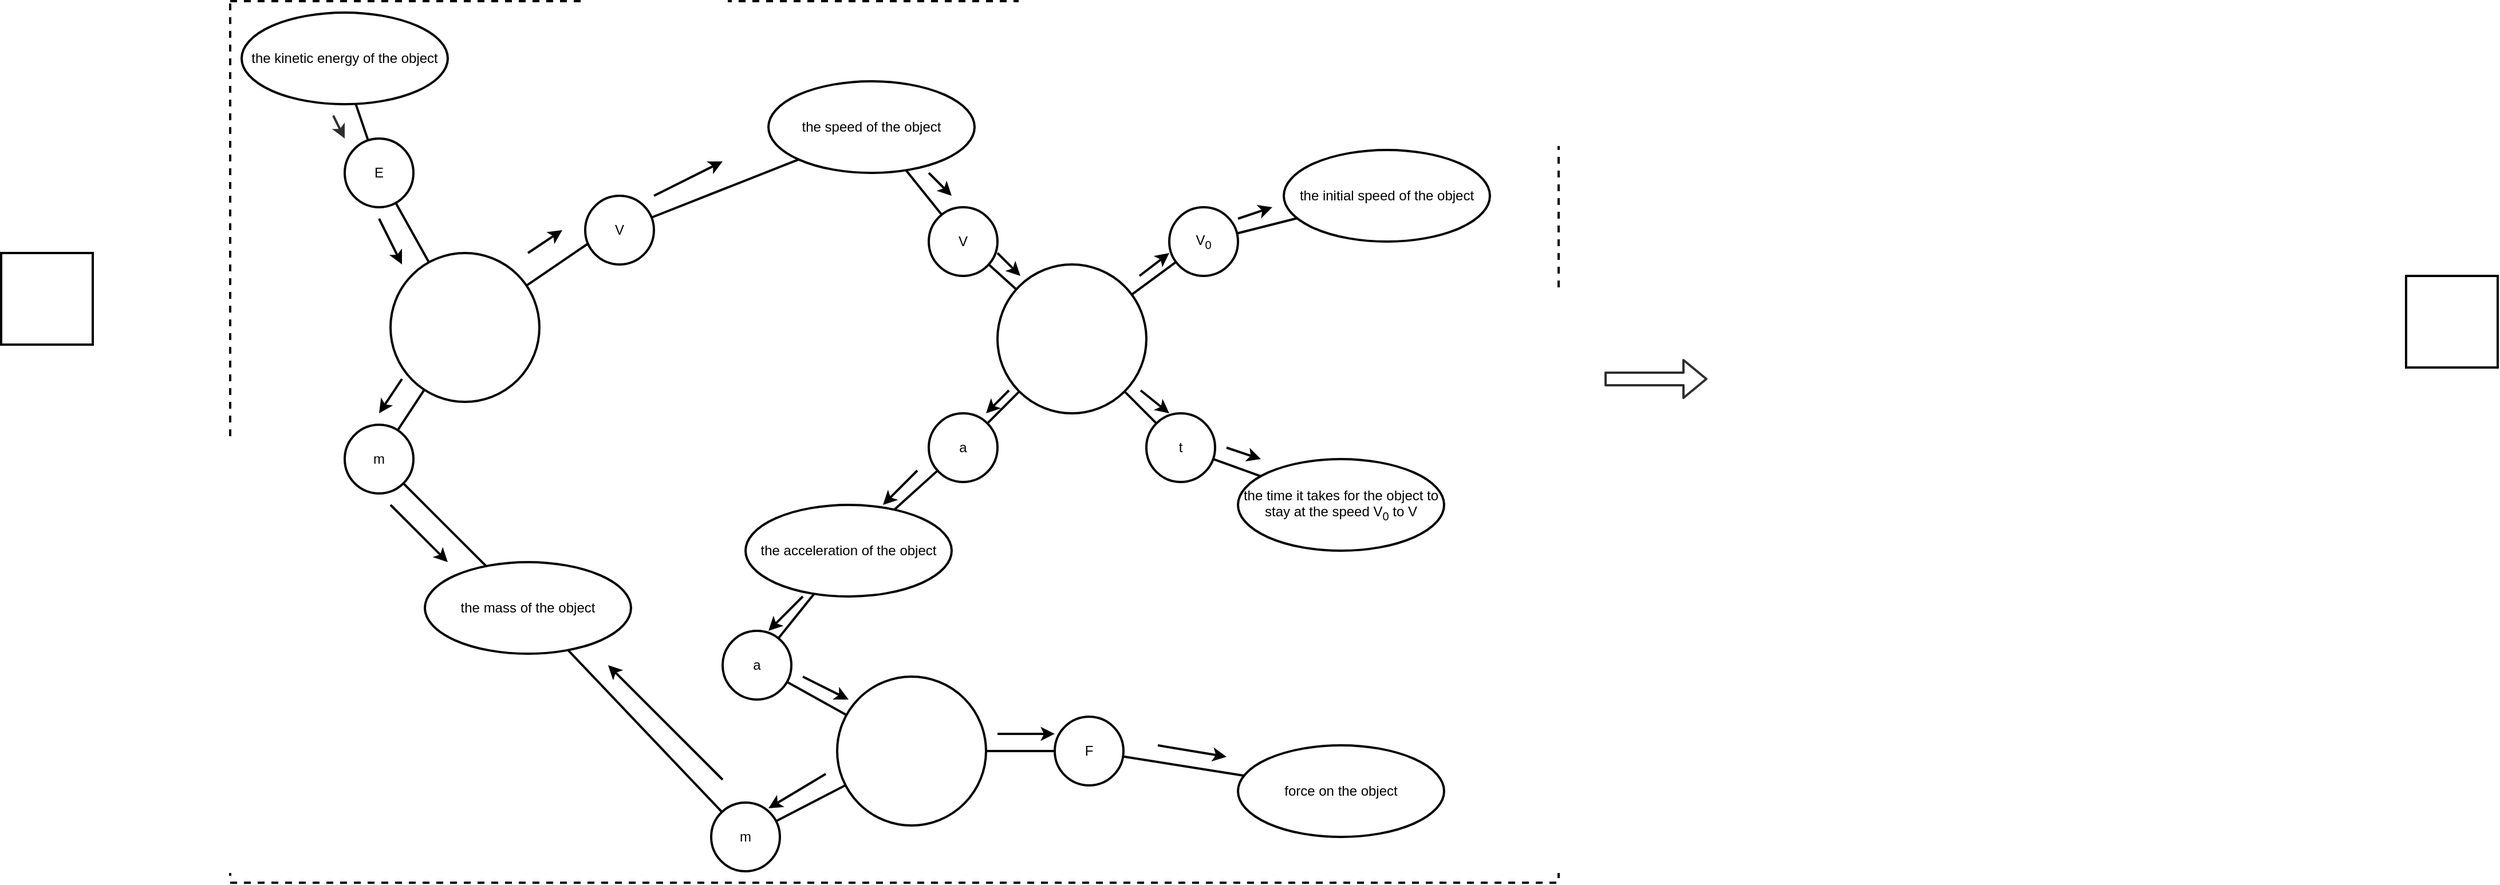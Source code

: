 <mxfile version="15.2.9" type="github">
  <diagram id="e2f8UOxBALeGFoRiLz6O" name="Page-1">
    <mxGraphModel dx="2324" dy="802" grid="1" gridSize="10" guides="1" tooltips="1" connect="1" arrows="1" fold="1" page="1" pageScale="1" pageWidth="827" pageHeight="1169" math="0" shadow="0">
      <root>
        <mxCell id="0" />
        <mxCell id="1" parent="0" />
        <mxCell id="zpYSAieVbMIGZObQS8ql-33" value="" style="whiteSpace=wrap;html=1;aspect=fixed;strokeWidth=2;" vertex="1" parent="1">
          <mxGeometry x="1540" y="290" width="80" height="80" as="geometry" />
        </mxCell>
        <mxCell id="zpYSAieVbMIGZObQS8ql-34" value="" style="whiteSpace=wrap;html=1;aspect=fixed;strokeWidth=2;" vertex="1" parent="1">
          <mxGeometry x="-560" y="270" width="80" height="80" as="geometry" />
        </mxCell>
        <mxCell id="zpYSAieVbMIGZObQS8ql-50" value="" style="ellipse;whiteSpace=wrap;html=1;aspect=fixed;strokeWidth=2;" vertex="1" parent="1">
          <mxGeometry x="-220" y="270" width="130" height="130" as="geometry" />
        </mxCell>
        <mxCell id="zpYSAieVbMIGZObQS8ql-51" value="E" style="ellipse;whiteSpace=wrap;html=1;aspect=fixed;strokeWidth=2;" vertex="1" parent="1">
          <mxGeometry x="-260" y="170" width="60" height="60" as="geometry" />
        </mxCell>
        <mxCell id="zpYSAieVbMIGZObQS8ql-52" value="V" style="ellipse;whiteSpace=wrap;html=1;aspect=fixed;strokeWidth=2;" vertex="1" parent="1">
          <mxGeometry x="-50" y="220" width="60" height="60" as="geometry" />
        </mxCell>
        <mxCell id="zpYSAieVbMIGZObQS8ql-53" value="m" style="ellipse;whiteSpace=wrap;html=1;aspect=fixed;strokeWidth=2;" vertex="1" parent="1">
          <mxGeometry x="-260" y="420" width="60" height="60" as="geometry" />
        </mxCell>
        <mxCell id="zpYSAieVbMIGZObQS8ql-54" value="the kinetic energy of the object" style="ellipse;whiteSpace=wrap;html=1;strokeWidth=2;" vertex="1" parent="1">
          <mxGeometry x="-350" y="60" width="180" height="80" as="geometry" />
        </mxCell>
        <mxCell id="zpYSAieVbMIGZObQS8ql-55" value="the mass of the object" style="ellipse;whiteSpace=wrap;html=1;strokeWidth=2;" vertex="1" parent="1">
          <mxGeometry x="-190" y="540" width="180" height="80" as="geometry" />
        </mxCell>
        <mxCell id="zpYSAieVbMIGZObQS8ql-56" value="the speed of the object" style="ellipse;whiteSpace=wrap;html=1;strokeWidth=2;" vertex="1" parent="1">
          <mxGeometry x="110" y="120" width="180" height="80" as="geometry" />
        </mxCell>
        <mxCell id="zpYSAieVbMIGZObQS8ql-57" value="V" style="ellipse;whiteSpace=wrap;html=1;aspect=fixed;strokeWidth=2;" vertex="1" parent="1">
          <mxGeometry x="250" y="230" width="60" height="60" as="geometry" />
        </mxCell>
        <mxCell id="zpYSAieVbMIGZObQS8ql-58" value="" style="ellipse;whiteSpace=wrap;html=1;aspect=fixed;strokeWidth=2;" vertex="1" parent="1">
          <mxGeometry x="310" y="280" width="130" height="130" as="geometry" />
        </mxCell>
        <mxCell id="zpYSAieVbMIGZObQS8ql-59" value="V&lt;sub&gt;0&lt;/sub&gt;" style="ellipse;whiteSpace=wrap;html=1;aspect=fixed;strokeWidth=2;" vertex="1" parent="1">
          <mxGeometry x="460" y="230" width="60" height="60" as="geometry" />
        </mxCell>
        <mxCell id="zpYSAieVbMIGZObQS8ql-60" value="t" style="ellipse;whiteSpace=wrap;html=1;aspect=fixed;strokeWidth=2;" vertex="1" parent="1">
          <mxGeometry x="440" y="410" width="60" height="60" as="geometry" />
        </mxCell>
        <mxCell id="zpYSAieVbMIGZObQS8ql-61" value="a" style="ellipse;whiteSpace=wrap;html=1;aspect=fixed;strokeWidth=2;" vertex="1" parent="1">
          <mxGeometry x="250" y="410" width="60" height="60" as="geometry" />
        </mxCell>
        <mxCell id="zpYSAieVbMIGZObQS8ql-62" value="the acceleration of the object" style="ellipse;whiteSpace=wrap;html=1;strokeWidth=2;" vertex="1" parent="1">
          <mxGeometry x="90" y="490" width="180" height="80" as="geometry" />
        </mxCell>
        <mxCell id="zpYSAieVbMIGZObQS8ql-63" value="a" style="ellipse;whiteSpace=wrap;html=1;aspect=fixed;strokeWidth=2;" vertex="1" parent="1">
          <mxGeometry x="70" y="600" width="60" height="60" as="geometry" />
        </mxCell>
        <mxCell id="zpYSAieVbMIGZObQS8ql-64" value="" style="ellipse;whiteSpace=wrap;html=1;aspect=fixed;strokeWidth=2;" vertex="1" parent="1">
          <mxGeometry x="170" y="640" width="130" height="130" as="geometry" />
        </mxCell>
        <mxCell id="zpYSAieVbMIGZObQS8ql-65" value="F" style="ellipse;whiteSpace=wrap;html=1;aspect=fixed;strokeWidth=2;" vertex="1" parent="1">
          <mxGeometry x="360" y="675" width="60" height="60" as="geometry" />
        </mxCell>
        <mxCell id="zpYSAieVbMIGZObQS8ql-66" value="m" style="ellipse;whiteSpace=wrap;html=1;aspect=fixed;strokeWidth=2;" vertex="1" parent="1">
          <mxGeometry x="60" y="750" width="60" height="60" as="geometry" />
        </mxCell>
        <mxCell id="zpYSAieVbMIGZObQS8ql-67" value="the initial speed of the object" style="ellipse;whiteSpace=wrap;html=1;strokeWidth=2;" vertex="1" parent="1">
          <mxGeometry x="560" y="180" width="180" height="80" as="geometry" />
        </mxCell>
        <mxCell id="zpYSAieVbMIGZObQS8ql-68" value="the time it takes for the object to stay at the speed V&lt;sub&gt;0&lt;/sub&gt; to V" style="ellipse;whiteSpace=wrap;html=1;strokeWidth=2;" vertex="1" parent="1">
          <mxGeometry x="520" y="450" width="180" height="80" as="geometry" />
        </mxCell>
        <mxCell id="zpYSAieVbMIGZObQS8ql-69" value="force on the object" style="ellipse;whiteSpace=wrap;html=1;strokeWidth=2;" vertex="1" parent="1">
          <mxGeometry x="520" y="700" width="180" height="80" as="geometry" />
        </mxCell>
        <mxCell id="zpYSAieVbMIGZObQS8ql-71" value="" style="endArrow=none;html=1;strokeWidth=2;entryX=0.554;entryY=1.001;entryDx=0;entryDy=0;entryPerimeter=0;" edge="1" parent="1" source="zpYSAieVbMIGZObQS8ql-51" target="zpYSAieVbMIGZObQS8ql-54">
          <mxGeometry width="50" height="50" relative="1" as="geometry">
            <mxPoint x="-110" y="150" as="sourcePoint" />
            <mxPoint x="-60" y="100" as="targetPoint" />
          </mxGeometry>
        </mxCell>
        <mxCell id="zpYSAieVbMIGZObQS8ql-72" value="" style="endArrow=none;html=1;strokeWidth=2;entryX=0;entryY=1;entryDx=0;entryDy=0;" edge="1" parent="1" source="zpYSAieVbMIGZObQS8ql-52" target="zpYSAieVbMIGZObQS8ql-56">
          <mxGeometry width="50" height="50" relative="1" as="geometry">
            <mxPoint x="-229.639" y="181.591" as="sourcePoint" />
            <mxPoint x="-240.28" y="150.08" as="targetPoint" />
          </mxGeometry>
        </mxCell>
        <mxCell id="zpYSAieVbMIGZObQS8ql-73" value="" style="endArrow=none;html=1;strokeWidth=2;entryX=0.03;entryY=0.704;entryDx=0;entryDy=0;entryPerimeter=0;" edge="1" parent="1" source="zpYSAieVbMIGZObQS8ql-50" target="zpYSAieVbMIGZObQS8ql-52">
          <mxGeometry width="50" height="50" relative="1" as="geometry">
            <mxPoint x="17.932" y="249.054" as="sourcePoint" />
            <mxPoint x="146.547" y="198.367" as="targetPoint" />
          </mxGeometry>
        </mxCell>
        <mxCell id="zpYSAieVbMIGZObQS8ql-74" value="" style="endArrow=none;html=1;strokeWidth=2;" edge="1" parent="1" source="zpYSAieVbMIGZObQS8ql-50" target="zpYSAieVbMIGZObQS8ql-51">
          <mxGeometry width="50" height="50" relative="1" as="geometry">
            <mxPoint x="-91.329" y="308.334" as="sourcePoint" />
            <mxPoint x="-38.2" y="272.24" as="targetPoint" />
          </mxGeometry>
        </mxCell>
        <mxCell id="zpYSAieVbMIGZObQS8ql-75" value="" style="endArrow=none;html=1;strokeWidth=2;" edge="1" parent="1" source="zpYSAieVbMIGZObQS8ql-53" target="zpYSAieVbMIGZObQS8ql-50">
          <mxGeometry width="50" height="50" relative="1" as="geometry">
            <mxPoint x="-176.473" y="288.128" as="sourcePoint" />
            <mxPoint x="-205.448" y="236.234" as="targetPoint" />
          </mxGeometry>
        </mxCell>
        <mxCell id="zpYSAieVbMIGZObQS8ql-77" value="" style="endArrow=none;html=1;strokeWidth=2;" edge="1" parent="1" source="zpYSAieVbMIGZObQS8ql-53" target="zpYSAieVbMIGZObQS8ql-55">
          <mxGeometry width="50" height="50" relative="1" as="geometry">
            <mxPoint x="-203.666" y="434.837" as="sourcePoint" />
            <mxPoint x="-180.477" y="399.465" as="targetPoint" />
          </mxGeometry>
        </mxCell>
        <mxCell id="zpYSAieVbMIGZObQS8ql-78" value="" style="endArrow=none;html=1;strokeWidth=2;" edge="1" parent="1" source="zpYSAieVbMIGZObQS8ql-66" target="zpYSAieVbMIGZObQS8ql-55">
          <mxGeometry width="50" height="50" relative="1" as="geometry">
            <mxPoint x="-198.787" y="481.213" as="sourcePoint" />
            <mxPoint x="-126.552" y="553.448" as="targetPoint" />
          </mxGeometry>
        </mxCell>
        <mxCell id="zpYSAieVbMIGZObQS8ql-79" value="" style="endArrow=none;html=1;strokeWidth=2;" edge="1" parent="1" source="zpYSAieVbMIGZObQS8ql-64" target="zpYSAieVbMIGZObQS8ql-63">
          <mxGeometry width="50" height="50" relative="1" as="geometry">
            <mxPoint x="79.286" y="768.299" as="sourcePoint" />
            <mxPoint x="-55.075" y="626.865" as="targetPoint" />
          </mxGeometry>
        </mxCell>
        <mxCell id="zpYSAieVbMIGZObQS8ql-80" value="" style="endArrow=none;html=1;strokeWidth=2;" edge="1" parent="1" source="zpYSAieVbMIGZObQS8ql-66" target="zpYSAieVbMIGZObQS8ql-64">
          <mxGeometry width="50" height="50" relative="1" as="geometry">
            <mxPoint x="188.128" y="683.527" as="sourcePoint" />
            <mxPoint x="136.234" y="654.552" as="targetPoint" />
          </mxGeometry>
        </mxCell>
        <mxCell id="zpYSAieVbMIGZObQS8ql-81" value="" style="endArrow=none;html=1;strokeWidth=2;" edge="1" parent="1" source="zpYSAieVbMIGZObQS8ql-63" target="zpYSAieVbMIGZObQS8ql-62">
          <mxGeometry width="50" height="50" relative="1" as="geometry">
            <mxPoint x="188.128" y="683.527" as="sourcePoint" />
            <mxPoint x="136.234" y="654.552" as="targetPoint" />
          </mxGeometry>
        </mxCell>
        <mxCell id="zpYSAieVbMIGZObQS8ql-82" value="" style="endArrow=none;html=1;strokeWidth=2;" edge="1" parent="1" source="zpYSAieVbMIGZObQS8ql-62" target="zpYSAieVbMIGZObQS8ql-61">
          <mxGeometry width="50" height="50" relative="1" as="geometry">
            <mxPoint x="128.692" y="616.535" as="sourcePoint" />
            <mxPoint x="159.849" y="577.689" as="targetPoint" />
          </mxGeometry>
        </mxCell>
        <mxCell id="zpYSAieVbMIGZObQS8ql-83" value="" style="endArrow=none;html=1;strokeWidth=2;" edge="1" parent="1" source="zpYSAieVbMIGZObQS8ql-61" target="zpYSAieVbMIGZObQS8ql-58">
          <mxGeometry width="50" height="50" relative="1" as="geometry">
            <mxPoint x="290" y="440" as="sourcePoint" />
            <mxPoint x="267.643" y="470.004" as="targetPoint" />
          </mxGeometry>
        </mxCell>
        <mxCell id="zpYSAieVbMIGZObQS8ql-84" value="" style="endArrow=none;html=1;strokeWidth=2;" edge="1" parent="1" source="zpYSAieVbMIGZObQS8ql-58" target="zpYSAieVbMIGZObQS8ql-57">
          <mxGeometry width="50" height="50" relative="1" as="geometry">
            <mxPoint x="311.213" y="428.787" as="sourcePoint" />
            <mxPoint x="339.038" y="400.962" as="targetPoint" />
          </mxGeometry>
        </mxCell>
        <mxCell id="zpYSAieVbMIGZObQS8ql-85" value="" style="endArrow=none;html=1;strokeWidth=2;" edge="1" parent="1" source="zpYSAieVbMIGZObQS8ql-57" target="zpYSAieVbMIGZObQS8ql-56">
          <mxGeometry width="50" height="50" relative="1" as="geometry">
            <mxPoint x="336.615" y="311.596" as="sourcePoint" />
            <mxPoint x="312.422" y="289.931" as="targetPoint" />
          </mxGeometry>
        </mxCell>
        <mxCell id="zpYSAieVbMIGZObQS8ql-86" value="" style="endArrow=none;html=1;strokeWidth=2;" edge="1" parent="1" source="zpYSAieVbMIGZObQS8ql-58" target="zpYSAieVbMIGZObQS8ql-59">
          <mxGeometry width="50" height="50" relative="1" as="geometry">
            <mxPoint x="271.308" y="246.535" as="sourcePoint" />
            <mxPoint x="240.151" y="207.689" as="targetPoint" />
          </mxGeometry>
        </mxCell>
        <mxCell id="zpYSAieVbMIGZObQS8ql-87" value="" style="endArrow=none;html=1;strokeWidth=2;" edge="1" parent="1" source="zpYSAieVbMIGZObQS8ql-59" target="zpYSAieVbMIGZObQS8ql-67">
          <mxGeometry width="50" height="50" relative="1" as="geometry">
            <mxPoint x="437.436" y="316.588" as="sourcePoint" />
            <mxPoint x="475.815" y="287.751" as="targetPoint" />
          </mxGeometry>
        </mxCell>
        <mxCell id="zpYSAieVbMIGZObQS8ql-88" value="" style="endArrow=none;html=1;strokeWidth=2;" edge="1" parent="1" source="zpYSAieVbMIGZObQS8ql-58" target="zpYSAieVbMIGZObQS8ql-60">
          <mxGeometry width="50" height="50" relative="1" as="geometry">
            <mxPoint x="529.126" y="262.813" as="sourcePoint" />
            <mxPoint x="581.558" y="249.61" as="targetPoint" />
          </mxGeometry>
        </mxCell>
        <mxCell id="zpYSAieVbMIGZObQS8ql-89" value="" style="endArrow=none;html=1;strokeWidth=2;" edge="1" parent="1" source="zpYSAieVbMIGZObQS8ql-60" target="zpYSAieVbMIGZObQS8ql-68">
          <mxGeometry width="50" height="50" relative="1" as="geometry">
            <mxPoint x="430.962" y="400.962" as="sourcePoint" />
            <mxPoint x="458.787" y="428.787" as="targetPoint" />
          </mxGeometry>
        </mxCell>
        <mxCell id="zpYSAieVbMIGZObQS8ql-90" value="" style="endArrow=none;html=1;strokeWidth=2;" edge="1" parent="1" source="zpYSAieVbMIGZObQS8ql-64" target="zpYSAieVbMIGZObQS8ql-65">
          <mxGeometry width="50" height="50" relative="1" as="geometry">
            <mxPoint x="430.962" y="400.962" as="sourcePoint" />
            <mxPoint x="458.787" y="428.787" as="targetPoint" />
          </mxGeometry>
        </mxCell>
        <mxCell id="zpYSAieVbMIGZObQS8ql-91" value="" style="endArrow=none;html=1;strokeWidth=2;" edge="1" parent="1" source="zpYSAieVbMIGZObQS8ql-65" target="zpYSAieVbMIGZObQS8ql-69">
          <mxGeometry width="50" height="50" relative="1" as="geometry">
            <mxPoint x="310.0" y="715" as="sourcePoint" />
            <mxPoint x="370.0" y="715" as="targetPoint" />
          </mxGeometry>
        </mxCell>
        <mxCell id="zpYSAieVbMIGZObQS8ql-92" value="" style="rounded=0;whiteSpace=wrap;html=1;strokeWidth=2;fillColor=none;dashed=1;" vertex="1" parent="1">
          <mxGeometry x="-360" y="50" width="1160" height="770" as="geometry" />
        </mxCell>
        <mxCell id="zpYSAieVbMIGZObQS8ql-93" value="" style="endArrow=classic;html=1;strokeWidth=2;strokeColor=#2E2E2E;" edge="1" parent="1">
          <mxGeometry width="50" height="50" relative="1" as="geometry">
            <mxPoint x="-270" y="150" as="sourcePoint" />
            <mxPoint x="-260" y="170" as="targetPoint" />
          </mxGeometry>
        </mxCell>
        <mxCell id="zpYSAieVbMIGZObQS8ql-95" value="" style="endArrow=classic;html=1;strokeWidth=2;" edge="1" parent="1">
          <mxGeometry width="50" height="50" relative="1" as="geometry">
            <mxPoint x="-230" y="240" as="sourcePoint" />
            <mxPoint x="-210" y="280" as="targetPoint" />
          </mxGeometry>
        </mxCell>
        <mxCell id="zpYSAieVbMIGZObQS8ql-96" value="" style="endArrow=classic;html=1;strokeWidth=2;" edge="1" parent="1">
          <mxGeometry width="50" height="50" relative="1" as="geometry">
            <mxPoint x="-210" y="380" as="sourcePoint" />
            <mxPoint x="-230" y="410" as="targetPoint" />
          </mxGeometry>
        </mxCell>
        <mxCell id="zpYSAieVbMIGZObQS8ql-97" value="" style="endArrow=classic;html=1;strokeWidth=2;" edge="1" parent="1">
          <mxGeometry width="50" height="50" relative="1" as="geometry">
            <mxPoint x="-100" y="270" as="sourcePoint" />
            <mxPoint x="-70" y="250" as="targetPoint" />
          </mxGeometry>
        </mxCell>
        <mxCell id="zpYSAieVbMIGZObQS8ql-98" value="" style="endArrow=classic;html=1;strokeWidth=2;" edge="1" parent="1">
          <mxGeometry width="50" height="50" relative="1" as="geometry">
            <mxPoint x="10" y="220" as="sourcePoint" />
            <mxPoint x="70" y="190" as="targetPoint" />
          </mxGeometry>
        </mxCell>
        <mxCell id="zpYSAieVbMIGZObQS8ql-99" value="" style="endArrow=classic;html=1;strokeWidth=2;" edge="1" parent="1">
          <mxGeometry width="50" height="50" relative="1" as="geometry">
            <mxPoint x="250" y="200" as="sourcePoint" />
            <mxPoint x="270" y="220" as="targetPoint" />
          </mxGeometry>
        </mxCell>
        <mxCell id="zpYSAieVbMIGZObQS8ql-100" value="" style="endArrow=classic;html=1;strokeWidth=2;" edge="1" parent="1">
          <mxGeometry width="50" height="50" relative="1" as="geometry">
            <mxPoint x="310" y="270" as="sourcePoint" />
            <mxPoint x="330" y="290" as="targetPoint" />
          </mxGeometry>
        </mxCell>
        <mxCell id="zpYSAieVbMIGZObQS8ql-101" value="" style="endArrow=classic;html=1;strokeWidth=2;" edge="1" parent="1">
          <mxGeometry width="50" height="50" relative="1" as="geometry">
            <mxPoint x="434" y="290" as="sourcePoint" />
            <mxPoint x="460" y="270" as="targetPoint" />
          </mxGeometry>
        </mxCell>
        <mxCell id="zpYSAieVbMIGZObQS8ql-102" value="" style="endArrow=classic;html=1;strokeWidth=2;" edge="1" parent="1">
          <mxGeometry width="50" height="50" relative="1" as="geometry">
            <mxPoint x="520" y="240" as="sourcePoint" />
            <mxPoint x="550" y="230" as="targetPoint" />
          </mxGeometry>
        </mxCell>
        <mxCell id="zpYSAieVbMIGZObQS8ql-103" value="" style="endArrow=classic;html=1;strokeWidth=2;" edge="1" parent="1">
          <mxGeometry width="50" height="50" relative="1" as="geometry">
            <mxPoint x="435" y="390" as="sourcePoint" />
            <mxPoint x="460" y="410" as="targetPoint" />
          </mxGeometry>
        </mxCell>
        <mxCell id="zpYSAieVbMIGZObQS8ql-104" value="" style="endArrow=classic;html=1;strokeWidth=2;" edge="1" parent="1">
          <mxGeometry width="50" height="50" relative="1" as="geometry">
            <mxPoint x="510" y="440" as="sourcePoint" />
            <mxPoint x="540" y="450" as="targetPoint" />
          </mxGeometry>
        </mxCell>
        <mxCell id="zpYSAieVbMIGZObQS8ql-105" value="" style="endArrow=classic;html=1;strokeWidth=2;" edge="1" parent="1">
          <mxGeometry width="50" height="50" relative="1" as="geometry">
            <mxPoint x="450" y="700" as="sourcePoint" />
            <mxPoint x="510" y="710" as="targetPoint" />
          </mxGeometry>
        </mxCell>
        <mxCell id="zpYSAieVbMIGZObQS8ql-106" value="" style="endArrow=classic;html=1;strokeWidth=2;" edge="1" parent="1">
          <mxGeometry width="50" height="50" relative="1" as="geometry">
            <mxPoint x="310" y="690" as="sourcePoint" />
            <mxPoint x="360" y="690.0" as="targetPoint" />
          </mxGeometry>
        </mxCell>
        <mxCell id="zpYSAieVbMIGZObQS8ql-107" value="" style="endArrow=classic;html=1;strokeWidth=2;" edge="1" parent="1">
          <mxGeometry width="50" height="50" relative="1" as="geometry">
            <mxPoint x="320" y="390" as="sourcePoint" />
            <mxPoint x="300" y="410" as="targetPoint" />
          </mxGeometry>
        </mxCell>
        <mxCell id="zpYSAieVbMIGZObQS8ql-108" value="" style="endArrow=classic;html=1;strokeWidth=2;" edge="1" parent="1">
          <mxGeometry width="50" height="50" relative="1" as="geometry">
            <mxPoint x="240" y="460" as="sourcePoint" />
            <mxPoint x="210" y="490" as="targetPoint" />
          </mxGeometry>
        </mxCell>
        <mxCell id="zpYSAieVbMIGZObQS8ql-109" value="" style="endArrow=classic;html=1;strokeWidth=2;" edge="1" parent="1">
          <mxGeometry width="50" height="50" relative="1" as="geometry">
            <mxPoint x="140" y="570" as="sourcePoint" />
            <mxPoint x="110" y="600" as="targetPoint" />
          </mxGeometry>
        </mxCell>
        <mxCell id="zpYSAieVbMIGZObQS8ql-110" value="" style="endArrow=classic;html=1;strokeWidth=2;" edge="1" parent="1">
          <mxGeometry width="50" height="50" relative="1" as="geometry">
            <mxPoint x="70" y="730" as="sourcePoint" />
            <mxPoint x="-30" y="630" as="targetPoint" />
          </mxGeometry>
        </mxCell>
        <mxCell id="zpYSAieVbMIGZObQS8ql-111" value="" style="endArrow=classic;html=1;strokeWidth=2;" edge="1" parent="1">
          <mxGeometry width="50" height="50" relative="1" as="geometry">
            <mxPoint x="160" y="725" as="sourcePoint" />
            <mxPoint x="110" y="755" as="targetPoint" />
          </mxGeometry>
        </mxCell>
        <mxCell id="zpYSAieVbMIGZObQS8ql-112" value="" style="endArrow=classic;html=1;strokeWidth=2;" edge="1" parent="1">
          <mxGeometry width="50" height="50" relative="1" as="geometry">
            <mxPoint x="140" y="640" as="sourcePoint" />
            <mxPoint x="180" y="660" as="targetPoint" />
          </mxGeometry>
        </mxCell>
        <mxCell id="zpYSAieVbMIGZObQS8ql-113" value="" style="endArrow=classic;html=1;strokeWidth=2;" edge="1" parent="1">
          <mxGeometry width="50" height="50" relative="1" as="geometry">
            <mxPoint x="-220" y="490" as="sourcePoint" />
            <mxPoint x="-170" y="540" as="targetPoint" />
          </mxGeometry>
        </mxCell>
        <mxCell id="zpYSAieVbMIGZObQS8ql-114" value="" style="shape=flexArrow;endArrow=classic;html=1;strokeColor=#2E2E2E;strokeWidth=2;" edge="1" parent="1">
          <mxGeometry width="50" height="50" relative="1" as="geometry">
            <mxPoint x="840" y="380" as="sourcePoint" />
            <mxPoint x="930" y="380" as="targetPoint" />
          </mxGeometry>
        </mxCell>
      </root>
    </mxGraphModel>
  </diagram>
</mxfile>
